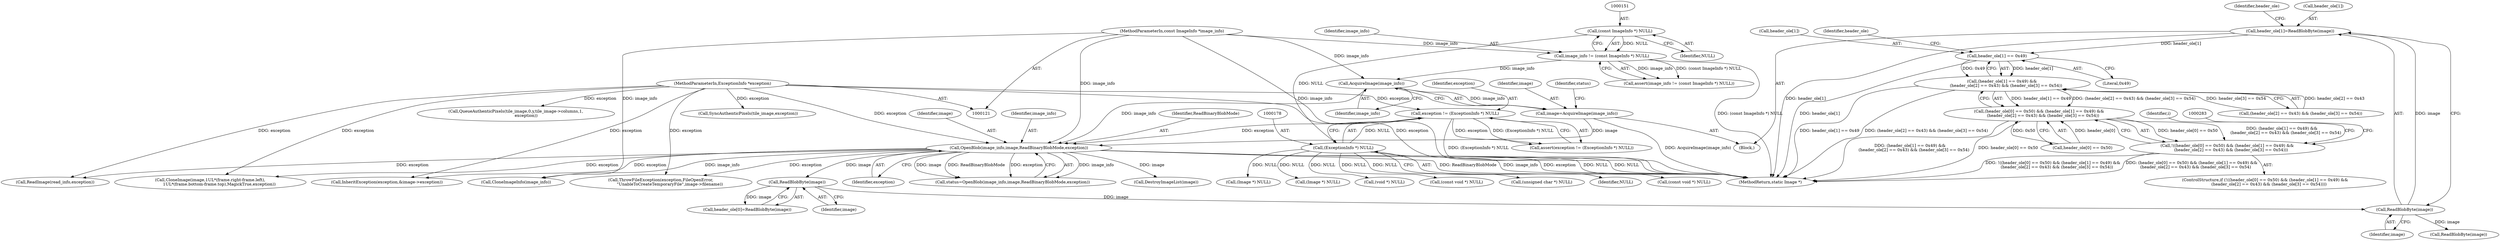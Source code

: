 digraph "0_ImageMagick_f6e9d0d9955e85bdd7540b251cd50d598dacc5e6_46@array" {
"1000253" [label="(Call,header_ole[1] == 0x49)"];
"1000226" [label="(Call,header_ole[1]=ReadBlobByte(image))"];
"1000230" [label="(Call,ReadBlobByte(image))"];
"1000224" [label="(Call,ReadBlobByte(image))"];
"1000192" [label="(Call,OpenBlob(image_info,image,ReadBinaryBlobMode,exception))"];
"1000188" [label="(Call,AcquireImage(image_info))"];
"1000148" [label="(Call,image_info != (const ImageInfo *) NULL)"];
"1000122" [label="(MethodParameterIn,const ImageInfo *image_info)"];
"1000150" [label="(Call,(const ImageInfo *) NULL)"];
"1000186" [label="(Call,image=AcquireImage(image_info))"];
"1000175" [label="(Call,exception != (ExceptionInfo *) NULL)"];
"1000123" [label="(MethodParameterIn,ExceptionInfo *exception)"];
"1000177" [label="(Call,(ExceptionInfo *) NULL)"];
"1000252" [label="(Call,(header_ole[1] == 0x49) &&\n      (header_ole[2] == 0x43) && (header_ole[3] == 0x54))"];
"1000246" [label="(Call,(header_ole[0] == 0x50) && (header_ole[1] == 0x49) &&\n      (header_ole[2] == 0x43) && (header_ole[3] == 0x54))"];
"1000245" [label="(Call,!((header_ole[0] == 0x50) && (header_ole[1] == 0x49) &&\n      (header_ole[2] == 0x43) && (header_ole[3] == 0x54)))"];
"1000191" [label="(Identifier,status)"];
"1000271" [label="(Identifier,i)"];
"1000177" [label="(Call,(ExceptionInfo *) NULL)"];
"1001835" [label="(Call,(unsigned char *) NULL)"];
"1000254" [label="(Call,header_ole[1])"];
"1000231" [label="(Identifier,image)"];
"1000122" [label="(MethodParameterIn,const ImageInfo *image_info)"];
"1002186" [label="(Call,ReadImage(read_info,exception))"];
"1000176" [label="(Identifier,exception)"];
"1000230" [label="(Call,ReadBlobByte(image))"];
"1000195" [label="(Identifier,ReadBinaryBlobMode)"];
"1000174" [label="(Call,assert(exception != (ExceptionInfo *) NULL))"];
"1000245" [label="(Call,!((header_ole[0] == 0x50) && (header_ole[1] == 0x49) &&\n      (header_ole[2] == 0x43) && (header_ole[3] == 0x54)))"];
"1000179" [label="(Identifier,NULL)"];
"1000227" [label="(Call,header_ole[1])"];
"1001896" [label="(Call,(const void *) NULL)"];
"1001459" [label="(Call,QueueAuthenticPixels(tile_image,0,y,tile_image->columns,1,\n                exception))"];
"1000194" [label="(Identifier,image)"];
"1000152" [label="(Identifier,NULL)"];
"1000148" [label="(Call,image_info != (const ImageInfo *) NULL)"];
"1000192" [label="(Call,OpenBlob(image_info,image,ReadBinaryBlobMode,exception))"];
"1001021" [label="(Call,(Image *) NULL)"];
"1000187" [label="(Identifier,image)"];
"1000996" [label="(Call,CloneImage(image,1UL*(frame.right-frame.left),\n              1UL*(frame.bottom-frame.top),MagickTrue,exception))"];
"1000147" [label="(Call,assert(image_info != (const ImageInfo *) NULL))"];
"1000207" [label="(Call,(Image *) NULL)"];
"1000252" [label="(Call,(header_ole[1] == 0x49) &&\n      (header_ole[2] == 0x43) && (header_ole[3] == 0x54))"];
"1000484" [label="(Call,InheritException(exception,&image->exception))"];
"1000225" [label="(Identifier,image)"];
"1000224" [label="(Call,ReadBlobByte(image))"];
"1000186" [label="(Call,image=AcquireImage(image_info))"];
"1000226" [label="(Call,header_ole[1]=ReadBlobByte(image))"];
"1000193" [label="(Identifier,image_info)"];
"1000244" [label="(ControlStructure,if (!((header_ole[0] == 0x50) && (header_ole[1] == 0x49) &&\n      (header_ole[2] == 0x43) && (header_ole[3] == 0x54))))"];
"1000150" [label="(Call,(const ImageInfo *) NULL)"];
"1000253" [label="(Call,header_ole[1] == 0x49)"];
"1000190" [label="(Call,status=OpenBlob(image_info,image,ReadBinaryBlobMode,exception))"];
"1002087" [label="(Call,ThrowFileException(exception,FileOpenError,\n              \"UnableToCreateTemporaryFile\",image->filename))"];
"1000236" [label="(Call,ReadBlobByte(image))"];
"1002024" [label="(Call,(void *) NULL)"];
"1000246" [label="(Call,(header_ole[0] == 0x50) && (header_ole[1] == 0x49) &&\n      (header_ole[2] == 0x43) && (header_ole[3] == 0x54))"];
"1000261" [label="(Identifier,header_ole)"];
"1002366" [label="(MethodReturn,static Image *)"];
"1000149" [label="(Identifier,image_info)"];
"1000188" [label="(Call,AcquireImage(image_info))"];
"1001705" [label="(Call,SyncAuthenticPixels(tile_image,exception))"];
"1000123" [label="(MethodParameterIn,ExceptionInfo *exception)"];
"1000220" [label="(Call,header_ole[0]=ReadBlobByte(image))"];
"1000204" [label="(Call,DestroyImageList(image))"];
"1000247" [label="(Call,header_ole[0] == 0x50)"];
"1000196" [label="(Identifier,exception)"];
"1000234" [label="(Identifier,header_ole)"];
"1000189" [label="(Identifier,image_info)"];
"1000175" [label="(Call,exception != (ExceptionInfo *) NULL)"];
"1000124" [label="(Block,)"];
"1002020" [label="(Call,CloneImageInfo(image_info))"];
"1001861" [label="(Call,(const void *) NULL)"];
"1000257" [label="(Literal,0x49)"];
"1000258" [label="(Call,(header_ole[2] == 0x43) && (header_ole[3] == 0x54))"];
"1000253" -> "1000252"  [label="AST: "];
"1000253" -> "1000257"  [label="CFG: "];
"1000254" -> "1000253"  [label="AST: "];
"1000257" -> "1000253"  [label="AST: "];
"1000261" -> "1000253"  [label="CFG: "];
"1000252" -> "1000253"  [label="CFG: "];
"1000253" -> "1002366"  [label="DDG: header_ole[1]"];
"1000253" -> "1000252"  [label="DDG: header_ole[1]"];
"1000253" -> "1000252"  [label="DDG: 0x49"];
"1000226" -> "1000253"  [label="DDG: header_ole[1]"];
"1000226" -> "1000124"  [label="AST: "];
"1000226" -> "1000230"  [label="CFG: "];
"1000227" -> "1000226"  [label="AST: "];
"1000230" -> "1000226"  [label="AST: "];
"1000234" -> "1000226"  [label="CFG: "];
"1000226" -> "1002366"  [label="DDG: header_ole[1]"];
"1000230" -> "1000226"  [label="DDG: image"];
"1000230" -> "1000231"  [label="CFG: "];
"1000231" -> "1000230"  [label="AST: "];
"1000224" -> "1000230"  [label="DDG: image"];
"1000230" -> "1000236"  [label="DDG: image"];
"1000224" -> "1000220"  [label="AST: "];
"1000224" -> "1000225"  [label="CFG: "];
"1000225" -> "1000224"  [label="AST: "];
"1000220" -> "1000224"  [label="CFG: "];
"1000224" -> "1000220"  [label="DDG: image"];
"1000192" -> "1000224"  [label="DDG: image"];
"1000192" -> "1000190"  [label="AST: "];
"1000192" -> "1000196"  [label="CFG: "];
"1000193" -> "1000192"  [label="AST: "];
"1000194" -> "1000192"  [label="AST: "];
"1000195" -> "1000192"  [label="AST: "];
"1000196" -> "1000192"  [label="AST: "];
"1000190" -> "1000192"  [label="CFG: "];
"1000192" -> "1002366"  [label="DDG: ReadBinaryBlobMode"];
"1000192" -> "1002366"  [label="DDG: image_info"];
"1000192" -> "1002366"  [label="DDG: exception"];
"1000192" -> "1000190"  [label="DDG: image_info"];
"1000192" -> "1000190"  [label="DDG: image"];
"1000192" -> "1000190"  [label="DDG: ReadBinaryBlobMode"];
"1000192" -> "1000190"  [label="DDG: exception"];
"1000188" -> "1000192"  [label="DDG: image_info"];
"1000122" -> "1000192"  [label="DDG: image_info"];
"1000186" -> "1000192"  [label="DDG: image"];
"1000175" -> "1000192"  [label="DDG: exception"];
"1000123" -> "1000192"  [label="DDG: exception"];
"1000192" -> "1000204"  [label="DDG: image"];
"1000192" -> "1000484"  [label="DDG: exception"];
"1000192" -> "1000996"  [label="DDG: exception"];
"1000192" -> "1002020"  [label="DDG: image_info"];
"1000192" -> "1002087"  [label="DDG: exception"];
"1000192" -> "1002186"  [label="DDG: exception"];
"1000188" -> "1000186"  [label="AST: "];
"1000188" -> "1000189"  [label="CFG: "];
"1000189" -> "1000188"  [label="AST: "];
"1000186" -> "1000188"  [label="CFG: "];
"1000188" -> "1000186"  [label="DDG: image_info"];
"1000148" -> "1000188"  [label="DDG: image_info"];
"1000122" -> "1000188"  [label="DDG: image_info"];
"1000148" -> "1000147"  [label="AST: "];
"1000148" -> "1000150"  [label="CFG: "];
"1000149" -> "1000148"  [label="AST: "];
"1000150" -> "1000148"  [label="AST: "];
"1000147" -> "1000148"  [label="CFG: "];
"1000148" -> "1002366"  [label="DDG: (const ImageInfo *) NULL"];
"1000148" -> "1000147"  [label="DDG: image_info"];
"1000148" -> "1000147"  [label="DDG: (const ImageInfo *) NULL"];
"1000122" -> "1000148"  [label="DDG: image_info"];
"1000150" -> "1000148"  [label="DDG: NULL"];
"1000122" -> "1000121"  [label="AST: "];
"1000122" -> "1002366"  [label="DDG: image_info"];
"1000122" -> "1002020"  [label="DDG: image_info"];
"1000150" -> "1000152"  [label="CFG: "];
"1000151" -> "1000150"  [label="AST: "];
"1000152" -> "1000150"  [label="AST: "];
"1000150" -> "1000177"  [label="DDG: NULL"];
"1000186" -> "1000124"  [label="AST: "];
"1000187" -> "1000186"  [label="AST: "];
"1000191" -> "1000186"  [label="CFG: "];
"1000186" -> "1002366"  [label="DDG: AcquireImage(image_info)"];
"1000175" -> "1000174"  [label="AST: "];
"1000175" -> "1000177"  [label="CFG: "];
"1000176" -> "1000175"  [label="AST: "];
"1000177" -> "1000175"  [label="AST: "];
"1000174" -> "1000175"  [label="CFG: "];
"1000175" -> "1002366"  [label="DDG: (ExceptionInfo *) NULL"];
"1000175" -> "1000174"  [label="DDG: exception"];
"1000175" -> "1000174"  [label="DDG: (ExceptionInfo *) NULL"];
"1000123" -> "1000175"  [label="DDG: exception"];
"1000177" -> "1000175"  [label="DDG: NULL"];
"1000123" -> "1000121"  [label="AST: "];
"1000123" -> "1002366"  [label="DDG: exception"];
"1000123" -> "1000484"  [label="DDG: exception"];
"1000123" -> "1000996"  [label="DDG: exception"];
"1000123" -> "1001459"  [label="DDG: exception"];
"1000123" -> "1001705"  [label="DDG: exception"];
"1000123" -> "1002087"  [label="DDG: exception"];
"1000123" -> "1002186"  [label="DDG: exception"];
"1000177" -> "1000179"  [label="CFG: "];
"1000178" -> "1000177"  [label="AST: "];
"1000179" -> "1000177"  [label="AST: "];
"1000177" -> "1002366"  [label="DDG: NULL"];
"1000177" -> "1000207"  [label="DDG: NULL"];
"1000177" -> "1001021"  [label="DDG: NULL"];
"1000177" -> "1001835"  [label="DDG: NULL"];
"1000177" -> "1001861"  [label="DDG: NULL"];
"1000177" -> "1001896"  [label="DDG: NULL"];
"1000177" -> "1002024"  [label="DDG: NULL"];
"1000252" -> "1000246"  [label="AST: "];
"1000252" -> "1000258"  [label="CFG: "];
"1000258" -> "1000252"  [label="AST: "];
"1000246" -> "1000252"  [label="CFG: "];
"1000252" -> "1002366"  [label="DDG: header_ole[1] == 0x49"];
"1000252" -> "1002366"  [label="DDG: (header_ole[2] == 0x43) && (header_ole[3] == 0x54)"];
"1000252" -> "1000246"  [label="DDG: header_ole[1] == 0x49"];
"1000252" -> "1000246"  [label="DDG: (header_ole[2] == 0x43) && (header_ole[3] == 0x54)"];
"1000258" -> "1000252"  [label="DDG: header_ole[2] == 0x43"];
"1000258" -> "1000252"  [label="DDG: header_ole[3] == 0x54"];
"1000246" -> "1000245"  [label="AST: "];
"1000246" -> "1000247"  [label="CFG: "];
"1000247" -> "1000246"  [label="AST: "];
"1000245" -> "1000246"  [label="CFG: "];
"1000246" -> "1002366"  [label="DDG: (header_ole[1] == 0x49) &&\n      (header_ole[2] == 0x43) && (header_ole[3] == 0x54)"];
"1000246" -> "1002366"  [label="DDG: header_ole[0] == 0x50"];
"1000246" -> "1000245"  [label="DDG: header_ole[0] == 0x50"];
"1000246" -> "1000245"  [label="DDG: (header_ole[1] == 0x49) &&\n      (header_ole[2] == 0x43) && (header_ole[3] == 0x54)"];
"1000247" -> "1000246"  [label="DDG: header_ole[0]"];
"1000247" -> "1000246"  [label="DDG: 0x50"];
"1000245" -> "1000244"  [label="AST: "];
"1000271" -> "1000245"  [label="CFG: "];
"1000283" -> "1000245"  [label="CFG: "];
"1000245" -> "1002366"  [label="DDG: !((header_ole[0] == 0x50) && (header_ole[1] == 0x49) &&\n      (header_ole[2] == 0x43) && (header_ole[3] == 0x54))"];
"1000245" -> "1002366"  [label="DDG: (header_ole[0] == 0x50) && (header_ole[1] == 0x49) &&\n      (header_ole[2] == 0x43) && (header_ole[3] == 0x54)"];
}
